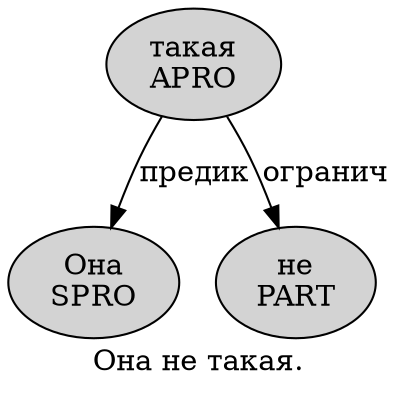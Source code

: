 digraph SENTENCE_456 {
	graph [label="Она не такая."]
	node [style=filled]
		0 [label="Она
SPRO" color="" fillcolor=lightgray penwidth=1 shape=ellipse]
		1 [label="не
PART" color="" fillcolor=lightgray penwidth=1 shape=ellipse]
		2 [label="такая
APRO" color="" fillcolor=lightgray penwidth=1 shape=ellipse]
			2 -> 0 [label="предик"]
			2 -> 1 [label="огранич"]
}